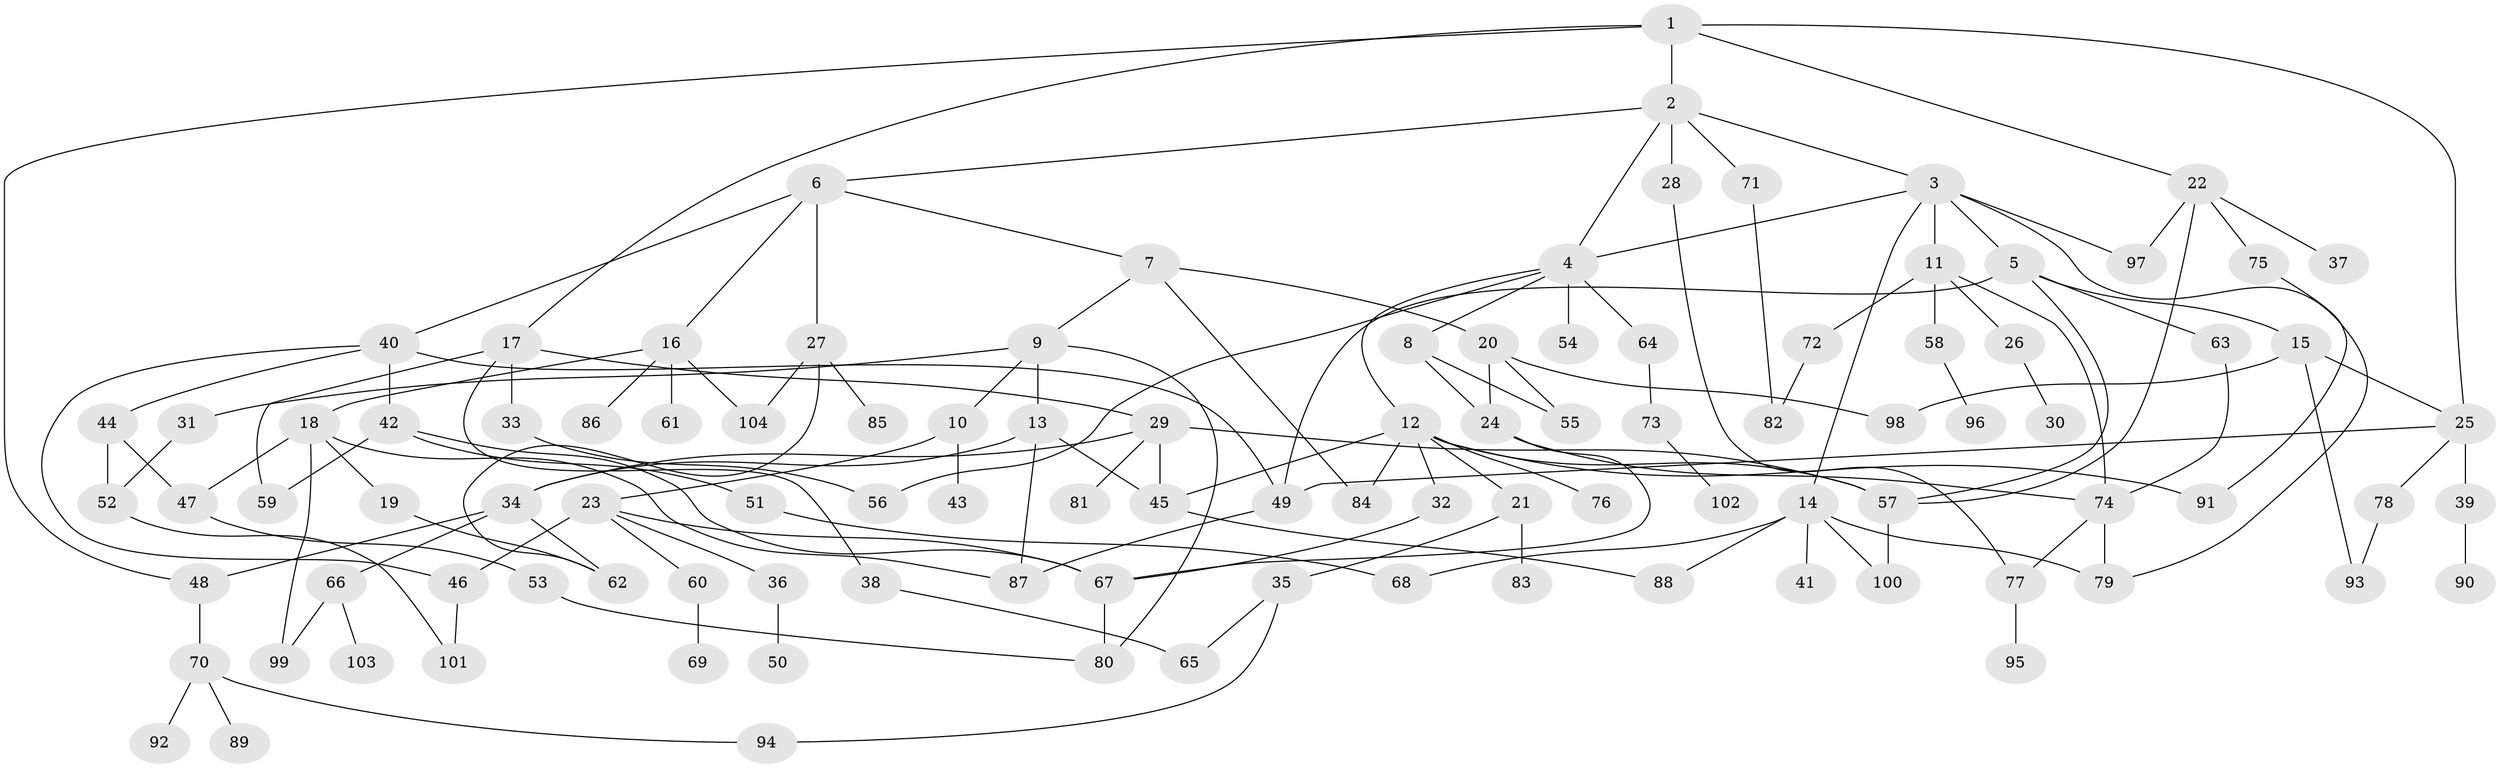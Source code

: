 // Generated by graph-tools (version 1.1) at 2025/42/03/09/25 04:42:11]
// undirected, 104 vertices, 149 edges
graph export_dot {
graph [start="1"]
  node [color=gray90,style=filled];
  1;
  2;
  3;
  4;
  5;
  6;
  7;
  8;
  9;
  10;
  11;
  12;
  13;
  14;
  15;
  16;
  17;
  18;
  19;
  20;
  21;
  22;
  23;
  24;
  25;
  26;
  27;
  28;
  29;
  30;
  31;
  32;
  33;
  34;
  35;
  36;
  37;
  38;
  39;
  40;
  41;
  42;
  43;
  44;
  45;
  46;
  47;
  48;
  49;
  50;
  51;
  52;
  53;
  54;
  55;
  56;
  57;
  58;
  59;
  60;
  61;
  62;
  63;
  64;
  65;
  66;
  67;
  68;
  69;
  70;
  71;
  72;
  73;
  74;
  75;
  76;
  77;
  78;
  79;
  80;
  81;
  82;
  83;
  84;
  85;
  86;
  87;
  88;
  89;
  90;
  91;
  92;
  93;
  94;
  95;
  96;
  97;
  98;
  99;
  100;
  101;
  102;
  103;
  104;
  1 -- 2;
  1 -- 17;
  1 -- 22;
  1 -- 25;
  1 -- 48;
  2 -- 3;
  2 -- 4;
  2 -- 6;
  2 -- 28;
  2 -- 71;
  3 -- 5;
  3 -- 11;
  3 -- 14;
  3 -- 79;
  3 -- 4;
  3 -- 97;
  4 -- 8;
  4 -- 12;
  4 -- 54;
  4 -- 56;
  4 -- 64;
  5 -- 15;
  5 -- 49;
  5 -- 63;
  5 -- 57;
  6 -- 7;
  6 -- 16;
  6 -- 27;
  6 -- 40;
  7 -- 9;
  7 -- 20;
  7 -- 84;
  8 -- 24;
  8 -- 55;
  9 -- 10;
  9 -- 13;
  9 -- 31;
  9 -- 80;
  10 -- 23;
  10 -- 43;
  11 -- 26;
  11 -- 58;
  11 -- 72;
  11 -- 74;
  12 -- 21;
  12 -- 32;
  12 -- 45;
  12 -- 76;
  12 -- 84;
  12 -- 91;
  12 -- 57;
  13 -- 45;
  13 -- 87;
  13 -- 34;
  14 -- 41;
  14 -- 88;
  14 -- 68;
  14 -- 100;
  14 -- 79;
  15 -- 93;
  15 -- 25;
  15 -- 98;
  16 -- 18;
  16 -- 61;
  16 -- 86;
  16 -- 104;
  17 -- 29;
  17 -- 33;
  17 -- 38;
  17 -- 59;
  18 -- 19;
  18 -- 99;
  18 -- 47;
  18 -- 87;
  19 -- 62;
  20 -- 55;
  20 -- 98;
  20 -- 24;
  21 -- 35;
  21 -- 83;
  22 -- 37;
  22 -- 75;
  22 -- 97;
  22 -- 57;
  23 -- 36;
  23 -- 60;
  23 -- 46;
  23 -- 67;
  24 -- 74;
  24 -- 67;
  25 -- 39;
  25 -- 78;
  25 -- 49;
  26 -- 30;
  27 -- 62;
  27 -- 85;
  27 -- 104;
  28 -- 77;
  29 -- 34;
  29 -- 57;
  29 -- 81;
  29 -- 45;
  31 -- 52;
  32 -- 67;
  33 -- 56;
  34 -- 66;
  34 -- 62;
  34 -- 48;
  35 -- 65;
  35 -- 94;
  36 -- 50;
  38 -- 65;
  39 -- 90;
  40 -- 42;
  40 -- 44;
  40 -- 46;
  40 -- 49;
  42 -- 51;
  42 -- 67;
  42 -- 59;
  44 -- 47;
  44 -- 52;
  45 -- 88;
  46 -- 101;
  47 -- 53;
  48 -- 70;
  49 -- 87;
  51 -- 68;
  52 -- 101;
  53 -- 80;
  57 -- 100;
  58 -- 96;
  60 -- 69;
  63 -- 74;
  64 -- 73;
  66 -- 103;
  66 -- 99;
  67 -- 80;
  70 -- 89;
  70 -- 92;
  70 -- 94;
  71 -- 82;
  72 -- 82;
  73 -- 102;
  74 -- 79;
  74 -- 77;
  75 -- 91;
  77 -- 95;
  78 -- 93;
}
